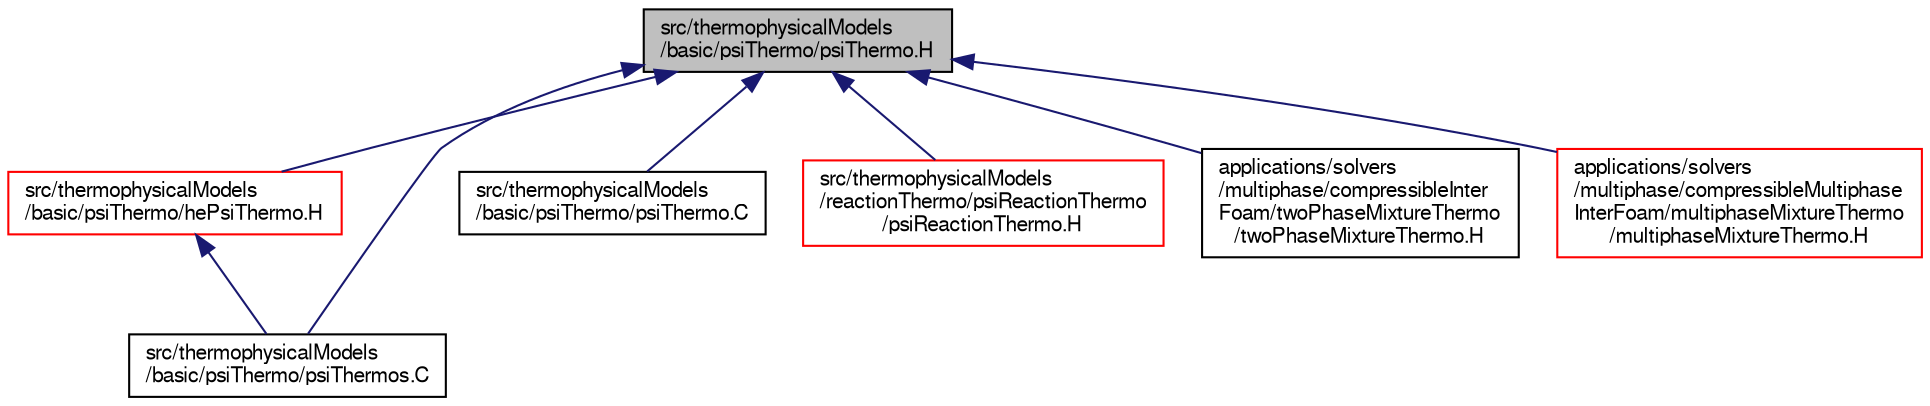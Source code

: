 digraph "src/thermophysicalModels/basic/psiThermo/psiThermo.H"
{
  bgcolor="transparent";
  edge [fontname="FreeSans",fontsize="10",labelfontname="FreeSans",labelfontsize="10"];
  node [fontname="FreeSans",fontsize="10",shape=record];
  Node303 [label="src/thermophysicalModels\l/basic/psiThermo/psiThermo.H",height=0.2,width=0.4,color="black", fillcolor="grey75", style="filled", fontcolor="black"];
  Node303 -> Node304 [dir="back",color="midnightblue",fontsize="10",style="solid",fontname="FreeSans"];
  Node304 [label="src/thermophysicalModels\l/basic/psiThermo/hePsiThermo.H",height=0.2,width=0.4,color="red",URL="$a15455.html"];
  Node304 -> Node306 [dir="back",color="midnightblue",fontsize="10",style="solid",fontname="FreeSans"];
  Node306 [label="src/thermophysicalModels\l/basic/psiThermo/psiThermos.C",height=0.2,width=0.4,color="black",URL="$a15464.html"];
  Node303 -> Node308 [dir="back",color="midnightblue",fontsize="10",style="solid",fontname="FreeSans"];
  Node308 [label="src/thermophysicalModels\l/basic/psiThermo/psiThermo.C",height=0.2,width=0.4,color="black",URL="$a15458.html"];
  Node303 -> Node306 [dir="back",color="midnightblue",fontsize="10",style="solid",fontname="FreeSans"];
  Node303 -> Node309 [dir="back",color="midnightblue",fontsize="10",style="solid",fontname="FreeSans"];
  Node309 [label="src/thermophysicalModels\l/reactionThermo/psiReactionThermo\l/psiReactionThermo.H",height=0.2,width=0.4,color="red",URL="$a16220.html"];
  Node303 -> Node362 [dir="back",color="midnightblue",fontsize="10",style="solid",fontname="FreeSans"];
  Node362 [label="applications/solvers\l/multiphase/compressibleInter\lFoam/twoPhaseMixtureThermo\l/twoPhaseMixtureThermo.H",height=0.2,width=0.4,color="black",URL="$a20300.html"];
  Node303 -> Node363 [dir="back",color="midnightblue",fontsize="10",style="solid",fontname="FreeSans"];
  Node363 [label="applications/solvers\l/multiphase/compressibleMultiphase\lInterFoam/multiphaseMixtureThermo\l/multiphaseMixtureThermo.H",height=0.2,width=0.4,color="red",URL="$a20309.html"];
}
